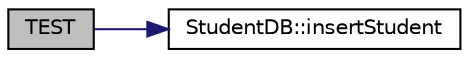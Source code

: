 digraph "TEST"
{
  edge [fontname="Helvetica",fontsize="10",labelfontname="Helvetica",labelfontsize="10"];
  node [fontname="Helvetica",fontsize="10",shape=record];
  rankdir="LR";
  Node1 [label="TEST",height=0.2,width=0.4,color="black", fillcolor="grey75", style="filled", fontcolor="black"];
  Node1 -> Node2 [color="midnightblue",fontsize="10",style="solid",fontname="Helvetica"];
  Node2 [label="StudentDB::insertStudent",height=0.2,width=0.4,color="black", fillcolor="white", style="filled",URL="$class_student_d_b.html#a4d825a8a4cc4bad150ef0007c0aab41e",tooltip="The database insert inserts a new student information consisting of six parameters: sid (student ID)..."];
}
